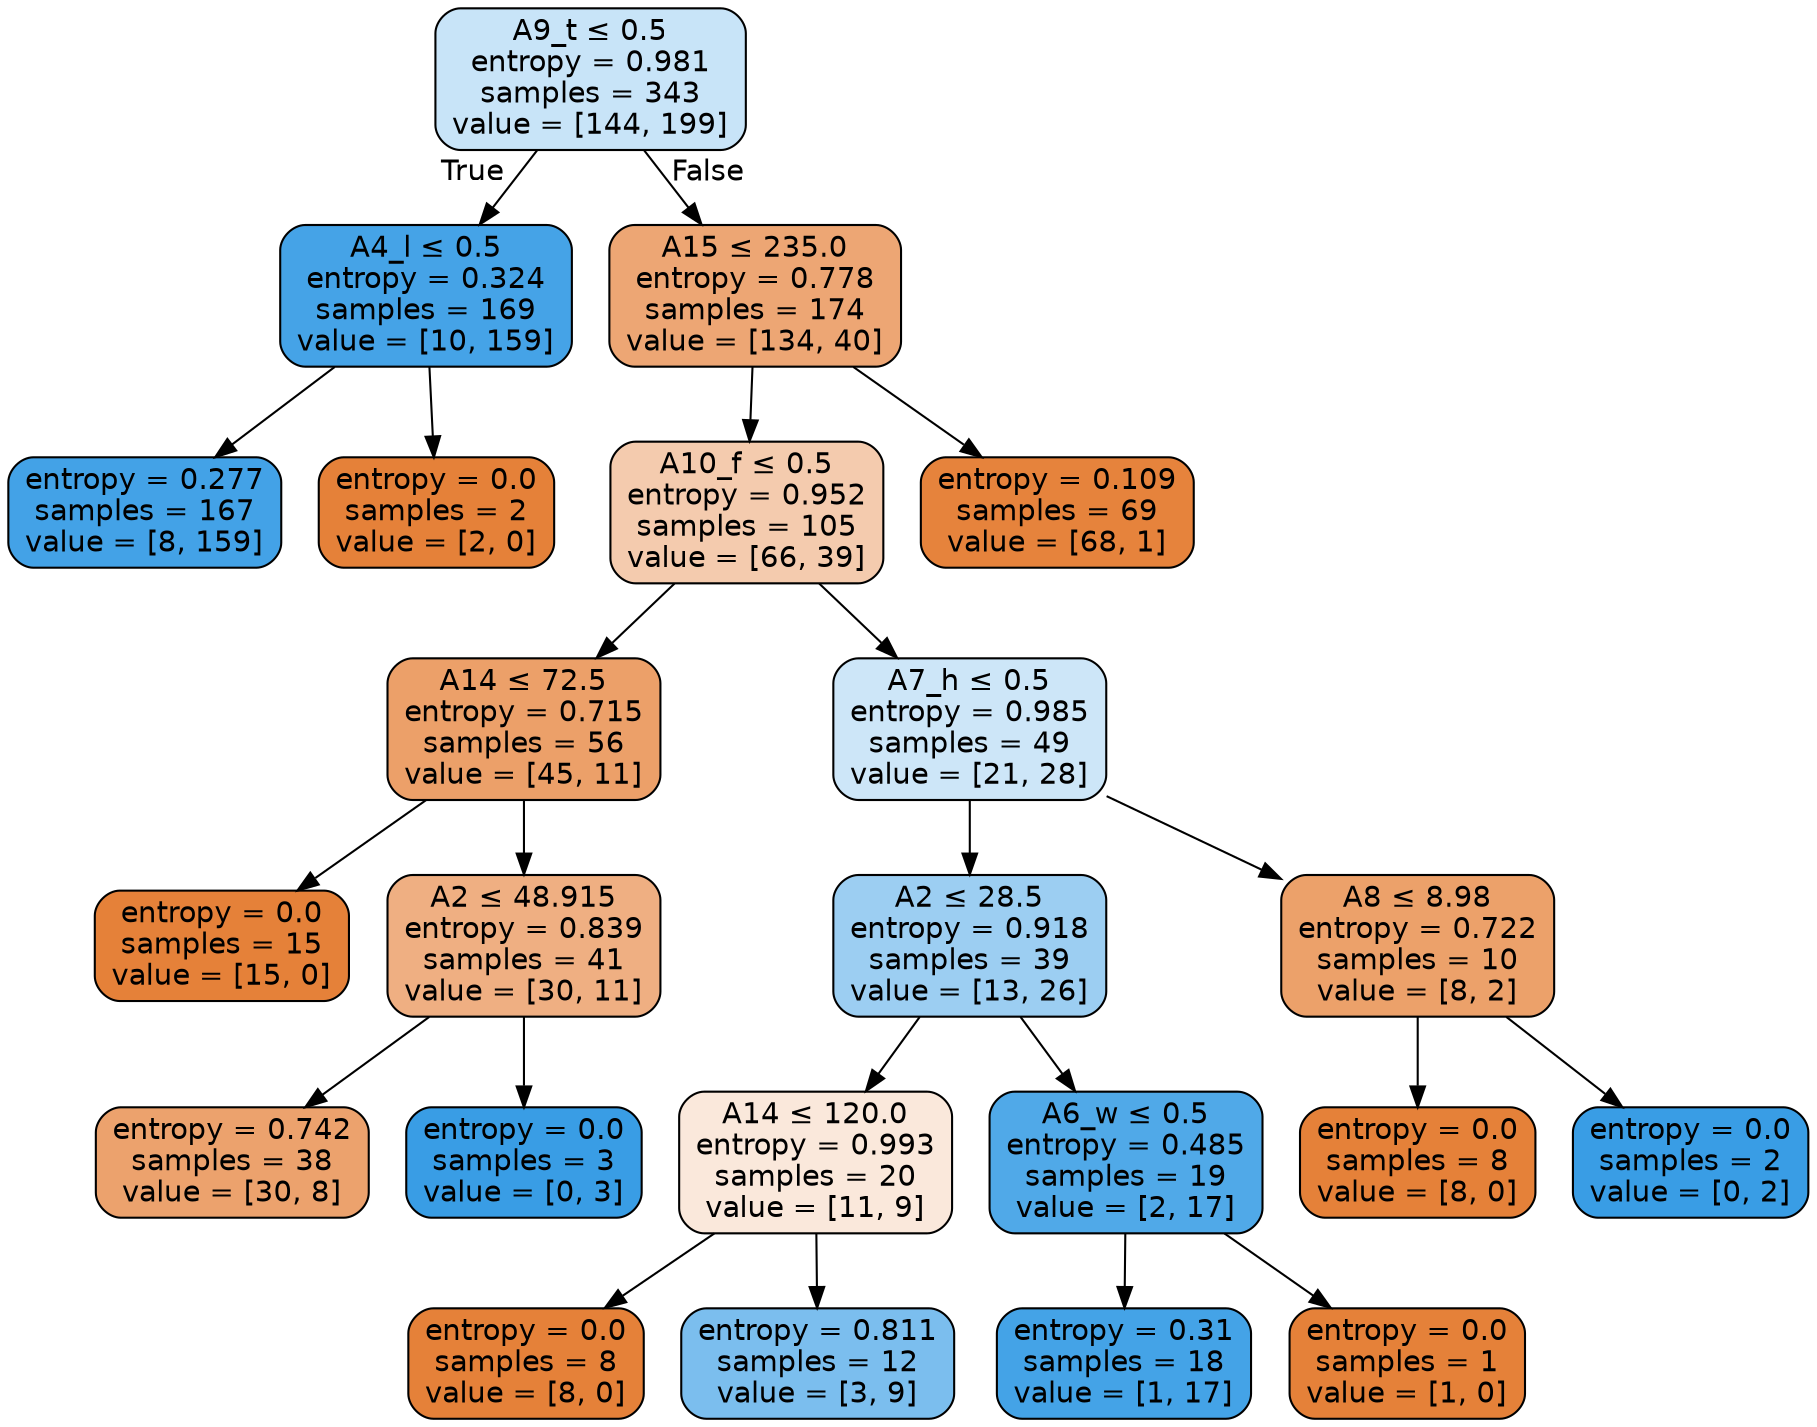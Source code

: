 digraph Tree {
node [shape=box, style="filled, rounded", color="black", fontname=helvetica] ;
edge [fontname=helvetica] ;
0 [label=<A9_t &le; 0.5<br/>entropy = 0.981<br/>samples = 343<br/>value = [144, 199]>, fillcolor="#399de546"] ;
1 [label=<A4_l &le; 0.5<br/>entropy = 0.324<br/>samples = 169<br/>value = [10, 159]>, fillcolor="#399de5ef"] ;
0 -> 1 [labeldistance=2.5, labelangle=45, headlabel="True"] ;
2 [label=<entropy = 0.277<br/>samples = 167<br/>value = [8, 159]>, fillcolor="#399de5f2"] ;
1 -> 2 ;
27 [label=<entropy = 0.0<br/>samples = 2<br/>value = [2, 0]>, fillcolor="#e58139ff"] ;
1 -> 27 ;
28 [label=<A15 &le; 235.0<br/>entropy = 0.778<br/>samples = 174<br/>value = [134, 40]>, fillcolor="#e58139b3"] ;
0 -> 28 [labeldistance=2.5, labelangle=-45, headlabel="False"] ;
29 [label=<A10_f &le; 0.5<br/>entropy = 0.952<br/>samples = 105<br/>value = [66, 39]>, fillcolor="#e5813968"] ;
28 -> 29 ;
30 [label=<A14 &le; 72.5<br/>entropy = 0.715<br/>samples = 56<br/>value = [45, 11]>, fillcolor="#e58139c1"] ;
29 -> 30 ;
31 [label=<entropy = 0.0<br/>samples = 15<br/>value = [15, 0]>, fillcolor="#e58139ff"] ;
30 -> 31 ;
32 [label=<A2 &le; 48.915<br/>entropy = 0.839<br/>samples = 41<br/>value = [30, 11]>, fillcolor="#e58139a1"] ;
30 -> 32 ;
33 [label=<entropy = 0.742<br/>samples = 38<br/>value = [30, 8]>, fillcolor="#e58139bb"] ;
32 -> 33 ;
46 [label=<entropy = 0.0<br/>samples = 3<br/>value = [0, 3]>, fillcolor="#399de5ff"] ;
32 -> 46 ;
47 [label=<A7_h &le; 0.5<br/>entropy = 0.985<br/>samples = 49<br/>value = [21, 28]>, fillcolor="#399de540"] ;
29 -> 47 ;
48 [label=<A2 &le; 28.5<br/>entropy = 0.918<br/>samples = 39<br/>value = [13, 26]>, fillcolor="#399de57f"] ;
47 -> 48 ;
49 [label=<A14 &le; 120.0<br/>entropy = 0.993<br/>samples = 20<br/>value = [11, 9]>, fillcolor="#e581392e"] ;
48 -> 49 ;
50 [label=<entropy = 0.0<br/>samples = 8<br/>value = [8, 0]>, fillcolor="#e58139ff"] ;
49 -> 50 ;
51 [label=<entropy = 0.811<br/>samples = 12<br/>value = [3, 9]>, fillcolor="#399de5aa"] ;
49 -> 51 ;
58 [label=<A6_w &le; 0.5<br/>entropy = 0.485<br/>samples = 19<br/>value = [2, 17]>, fillcolor="#399de5e1"] ;
48 -> 58 ;
59 [label=<entropy = 0.31<br/>samples = 18<br/>value = [1, 17]>, fillcolor="#399de5f0"] ;
58 -> 59 ;
64 [label=<entropy = 0.0<br/>samples = 1<br/>value = [1, 0]>, fillcolor="#e58139ff"] ;
58 -> 64 ;
65 [label=<A8 &le; 8.98<br/>entropy = 0.722<br/>samples = 10<br/>value = [8, 2]>, fillcolor="#e58139bf"] ;
47 -> 65 ;
66 [label=<entropy = 0.0<br/>samples = 8<br/>value = [8, 0]>, fillcolor="#e58139ff"] ;
65 -> 66 ;
67 [label=<entropy = 0.0<br/>samples = 2<br/>value = [0, 2]>, fillcolor="#399de5ff"] ;
65 -> 67 ;
68 [label=<entropy = 0.109<br/>samples = 69<br/>value = [68, 1]>, fillcolor="#e58139fb"] ;
28 -> 68 ;
}